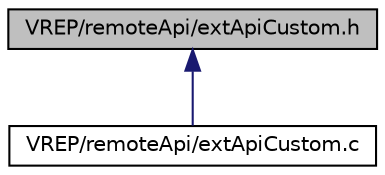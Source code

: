 digraph "VREP/remoteApi/extApiCustom.h"
{
  edge [fontname="Helvetica",fontsize="10",labelfontname="Helvetica",labelfontsize="10"];
  node [fontname="Helvetica",fontsize="10",shape=record];
  Node1 [label="VREP/remoteApi/extApiCustom.h",height=0.2,width=0.4,color="black", fillcolor="grey75", style="filled" fontcolor="black"];
  Node1 -> Node2 [dir="back",color="midnightblue",fontsize="10",style="solid",fontname="Helvetica"];
  Node2 [label="VREP/remoteApi/extApiCustom.c",height=0.2,width=0.4,color="black", fillcolor="white", style="filled",URL="$ext_api_custom_8c.html"];
}
